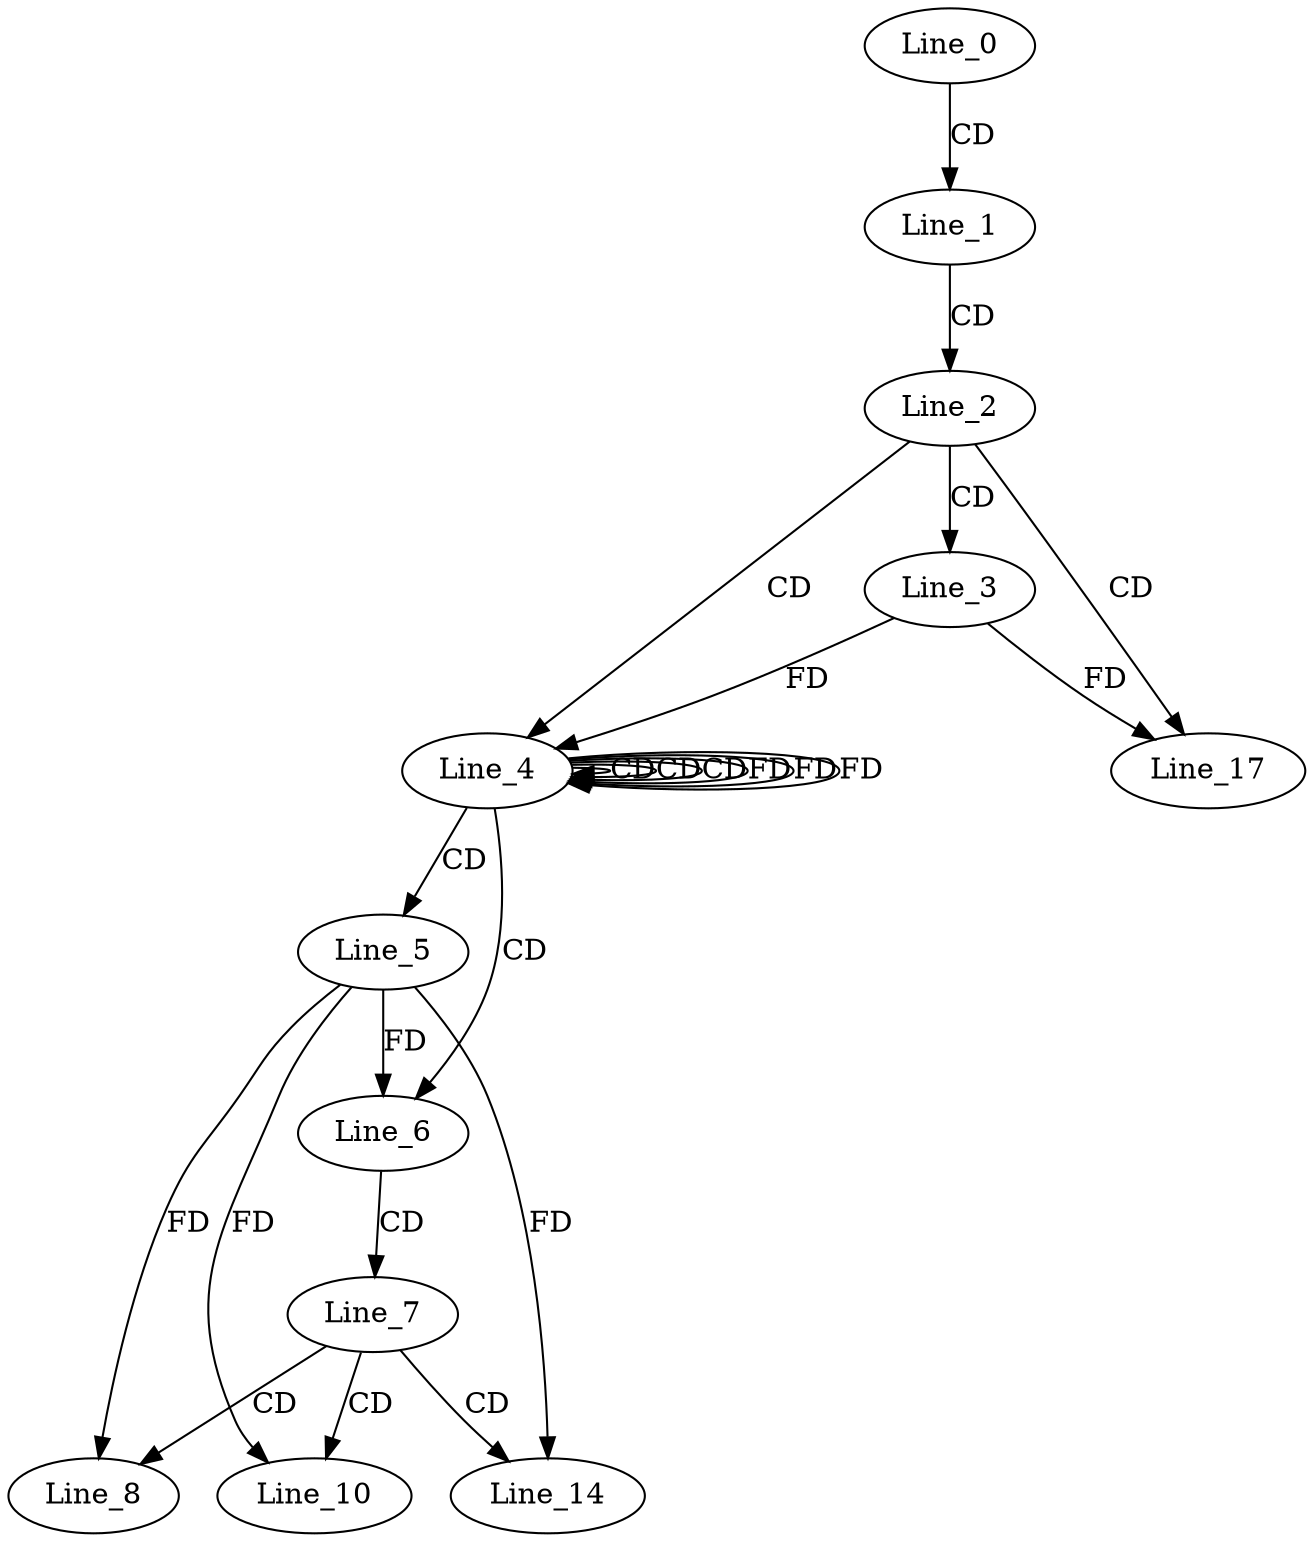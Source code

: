 digraph G {
  Line_0;
  Line_1;
  Line_2;
  Line_3;
  Line_4;
  Line_4;
  Line_4;
  Line_4;
  Line_4;
  Line_5;
  Line_6;
  Line_7;
  Line_8;
  Line_10;
  Line_14;
  Line_17;
  Line_0 -> Line_1 [ label="CD" ];
  Line_1 -> Line_2 [ label="CD" ];
  Line_2 -> Line_3 [ label="CD" ];
  Line_2 -> Line_4 [ label="CD" ];
  Line_4 -> Line_4 [ label="CD" ];
  Line_4 -> Line_4 [ label="CD" ];
  Line_4 -> Line_4 [ label="CD" ];
  Line_3 -> Line_4 [ label="FD" ];
  Line_4 -> Line_4 [ label="FD" ];
  Line_4 -> Line_5 [ label="CD" ];
  Line_4 -> Line_6 [ label="CD" ];
  Line_5 -> Line_6 [ label="FD" ];
  Line_6 -> Line_7 [ label="CD" ];
  Line_7 -> Line_8 [ label="CD" ];
  Line_5 -> Line_8 [ label="FD" ];
  Line_7 -> Line_10 [ label="CD" ];
  Line_5 -> Line_10 [ label="FD" ];
  Line_7 -> Line_14 [ label="CD" ];
  Line_5 -> Line_14 [ label="FD" ];
  Line_2 -> Line_17 [ label="CD" ];
  Line_3 -> Line_17 [ label="FD" ];
  Line_4 -> Line_4 [ label="FD" ];
  Line_4 -> Line_4 [ label="FD" ];
}
